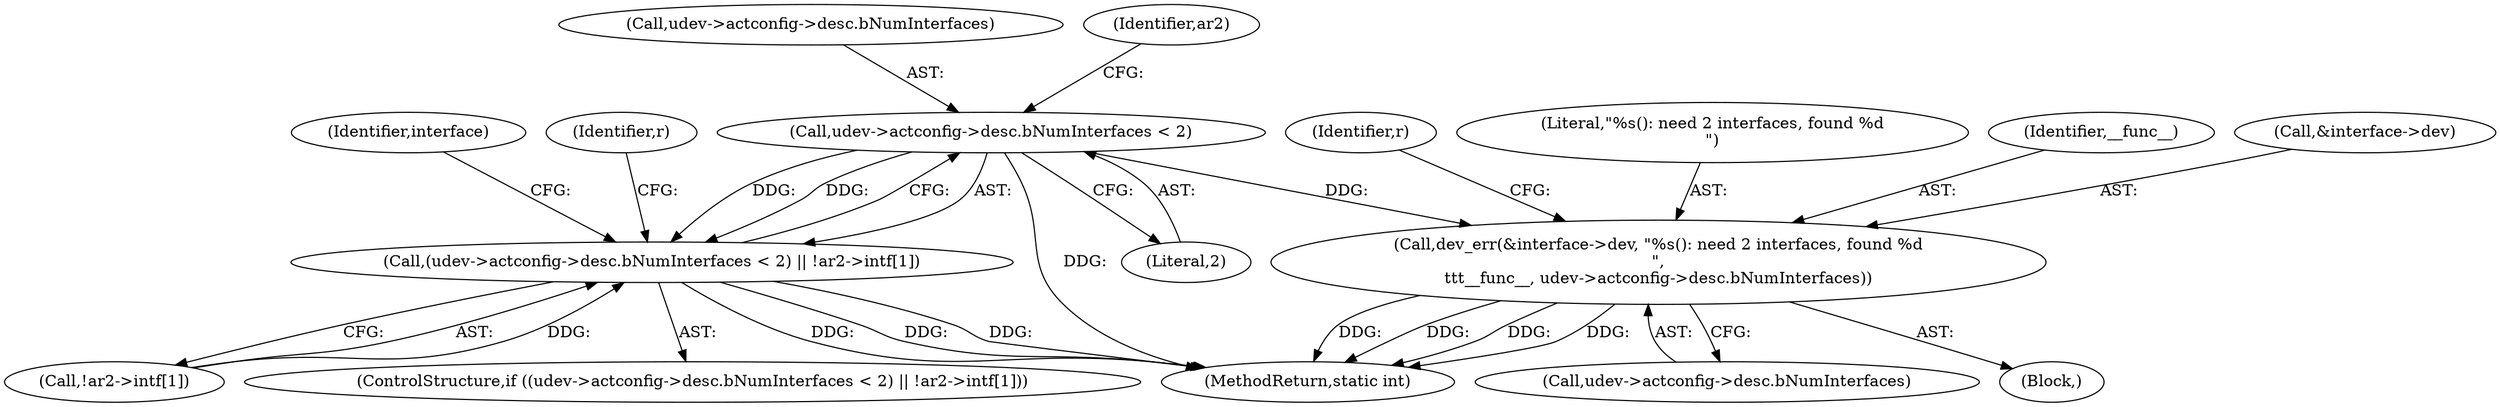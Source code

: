 digraph "0_linux_950336ba3e4a1ffd2ca60d29f6ef386dd2c7351d@pointer" {
"1000204" [label="(Call,udev->actconfig->desc.bNumInterfaces < 2)"];
"1000203" [label="(Call,(udev->actconfig->desc.bNumInterfaces < 2) || !ar2->intf[1])"];
"1000220" [label="(Call,dev_err(&interface->dev, \"%s(): need 2 interfaces, found %d\n\",\n\t\t\t__func__, udev->actconfig->desc.bNumInterfaces))"];
"1000227" [label="(Call,udev->actconfig->desc.bNumInterfaces)"];
"1000205" [label="(Call,udev->actconfig->desc.bNumInterfaces)"];
"1000204" [label="(Call,udev->actconfig->desc.bNumInterfaces < 2)"];
"1000203" [label="(Call,(udev->actconfig->desc.bNumInterfaces < 2) || !ar2->intf[1])"];
"1000223" [label="(Identifier,interface)"];
"1000212" [label="(Literal,2)"];
"1000213" [label="(Call,!ar2->intf[1])"];
"1000225" [label="(Literal,\"%s(): need 2 interfaces, found %d\n\")"];
"1000226" [label="(Identifier,__func__)"];
"1000216" [label="(Identifier,ar2)"];
"1000202" [label="(ControlStructure,if ((udev->actconfig->desc.bNumInterfaces < 2) || !ar2->intf[1]))"];
"1000221" [label="(Call,&interface->dev)"];
"1000220" [label="(Call,dev_err(&interface->dev, \"%s(): need 2 interfaces, found %d\n\",\n\t\t\t__func__, udev->actconfig->desc.bNumInterfaces))"];
"1000219" [label="(Block,)"];
"1000240" [label="(Identifier,r)"];
"1000235" [label="(Identifier,r)"];
"1000414" [label="(MethodReturn,static int)"];
"1000204" -> "1000203"  [label="AST: "];
"1000204" -> "1000212"  [label="CFG: "];
"1000205" -> "1000204"  [label="AST: "];
"1000212" -> "1000204"  [label="AST: "];
"1000216" -> "1000204"  [label="CFG: "];
"1000203" -> "1000204"  [label="CFG: "];
"1000204" -> "1000414"  [label="DDG: "];
"1000204" -> "1000203"  [label="DDG: "];
"1000204" -> "1000203"  [label="DDG: "];
"1000204" -> "1000220"  [label="DDG: "];
"1000203" -> "1000202"  [label="AST: "];
"1000203" -> "1000213"  [label="CFG: "];
"1000213" -> "1000203"  [label="AST: "];
"1000223" -> "1000203"  [label="CFG: "];
"1000240" -> "1000203"  [label="CFG: "];
"1000203" -> "1000414"  [label="DDG: "];
"1000203" -> "1000414"  [label="DDG: "];
"1000203" -> "1000414"  [label="DDG: "];
"1000213" -> "1000203"  [label="DDG: "];
"1000220" -> "1000219"  [label="AST: "];
"1000220" -> "1000227"  [label="CFG: "];
"1000221" -> "1000220"  [label="AST: "];
"1000225" -> "1000220"  [label="AST: "];
"1000226" -> "1000220"  [label="AST: "];
"1000227" -> "1000220"  [label="AST: "];
"1000235" -> "1000220"  [label="CFG: "];
"1000220" -> "1000414"  [label="DDG: "];
"1000220" -> "1000414"  [label="DDG: "];
"1000220" -> "1000414"  [label="DDG: "];
"1000220" -> "1000414"  [label="DDG: "];
}
